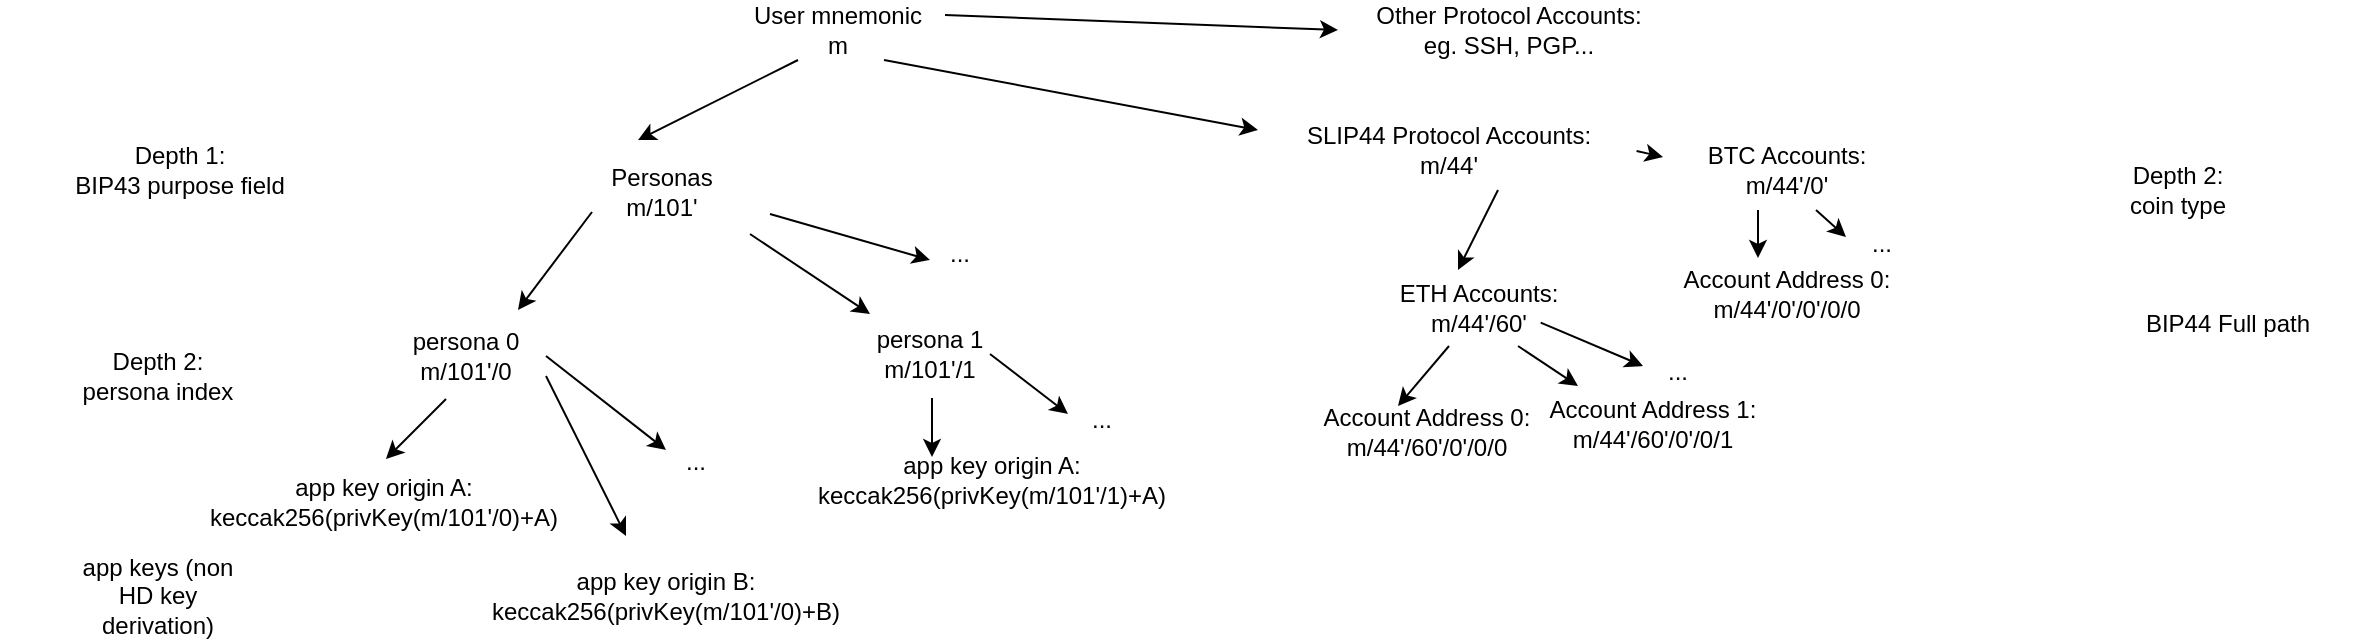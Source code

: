 <mxfile version="12.4.1" type="github" pages="1">
  <diagram id="ISyL4yHJs07onBC1n71A" name="Page-1">
    <mxGraphModel dx="1706" dy="427" grid="1" gridSize="10" guides="1" tooltips="1" connect="1" arrows="1" fold="1" page="1" pageScale="1" pageWidth="827" pageHeight="1169" math="0" shadow="0">
      <root>
        <mxCell id="0"/>
        <mxCell id="1" parent="0"/>
        <mxCell id="QJqyBKiQk6toEM_sH1T4-1" value="User mnemonic&lt;br&gt;m" style="text;html=1;strokeColor=none;fillColor=none;align=center;verticalAlign=middle;whiteSpace=wrap;rounded=0;" vertex="1" parent="1">
          <mxGeometry x="320" y="10" width="140" height="20" as="geometry"/>
        </mxCell>
        <mxCell id="QJqyBKiQk6toEM_sH1T4-2" value="" style="endArrow=classic;html=1;" edge="1" parent="1">
          <mxGeometry width="50" height="50" relative="1" as="geometry">
            <mxPoint x="370" y="35" as="sourcePoint"/>
            <mxPoint x="290" y="75" as="targetPoint"/>
          </mxGeometry>
        </mxCell>
        <mxCell id="QJqyBKiQk6toEM_sH1T4-3" value="Personas&lt;br&gt;m/101&#39;" style="text;html=1;strokeColor=none;fillColor=none;align=center;verticalAlign=middle;whiteSpace=wrap;rounded=0;" vertex="1" parent="1">
          <mxGeometry x="232" y="91" width="140" height="20" as="geometry"/>
        </mxCell>
        <mxCell id="QJqyBKiQk6toEM_sH1T4-4" value="" style="endArrow=classic;html=1;exitX=0.25;exitY=1;exitDx=0;exitDy=0;" edge="1" parent="1" source="QJqyBKiQk6toEM_sH1T4-3">
          <mxGeometry width="50" height="50" relative="1" as="geometry">
            <mxPoint x="282" y="134" as="sourcePoint"/>
            <mxPoint x="230" y="160" as="targetPoint"/>
          </mxGeometry>
        </mxCell>
        <mxCell id="QJqyBKiQk6toEM_sH1T4-5" value="persona 0&lt;br&gt;m/101&#39;/0" style="text;html=1;strokeColor=none;fillColor=none;align=center;verticalAlign=middle;whiteSpace=wrap;rounded=0;" vertex="1" parent="1">
          <mxGeometry x="134" y="173" width="140" height="20" as="geometry"/>
        </mxCell>
        <mxCell id="QJqyBKiQk6toEM_sH1T4-6" value="app key origin A:&lt;br&gt;keccak256(privKey(m/101&#39;/0)+A)" style="text;html=1;strokeColor=none;fillColor=none;align=center;verticalAlign=middle;whiteSpace=wrap;rounded=0;" vertex="1" parent="1">
          <mxGeometry x="93" y="246" width="140" height="20" as="geometry"/>
        </mxCell>
        <mxCell id="QJqyBKiQk6toEM_sH1T4-7" value="" style="endArrow=classic;html=1;" edge="1" parent="1">
          <mxGeometry width="50" height="50" relative="1" as="geometry">
            <mxPoint x="194" y="204.5" as="sourcePoint"/>
            <mxPoint x="164" y="234.5" as="targetPoint"/>
          </mxGeometry>
        </mxCell>
        <mxCell id="QJqyBKiQk6toEM_sH1T4-8" value="Depth 1: &lt;br&gt;BIP43 purpose field" style="text;html=1;strokeColor=none;fillColor=none;align=center;verticalAlign=middle;whiteSpace=wrap;rounded=0;" vertex="1" parent="1">
          <mxGeometry x="-29" y="80" width="180" height="20" as="geometry"/>
        </mxCell>
        <mxCell id="QJqyBKiQk6toEM_sH1T4-9" value="Depth 2:&lt;br&gt;persona index" style="text;html=1;strokeColor=none;fillColor=none;align=center;verticalAlign=middle;whiteSpace=wrap;rounded=0;" vertex="1" parent="1">
          <mxGeometry x="10" y="183" width="80" height="20" as="geometry"/>
        </mxCell>
        <mxCell id="QJqyBKiQk6toEM_sH1T4-10" value="" style="endArrow=classic;html=1;" edge="1" parent="1">
          <mxGeometry width="50" height="50" relative="1" as="geometry">
            <mxPoint x="244" y="193" as="sourcePoint"/>
            <mxPoint x="284" y="273" as="targetPoint"/>
          </mxGeometry>
        </mxCell>
        <mxCell id="QJqyBKiQk6toEM_sH1T4-11" value="app key origin B:&lt;br&gt;keccak256(privKey(m/101&#39;/0)+B)" style="text;html=1;strokeColor=none;fillColor=none;align=center;verticalAlign=middle;whiteSpace=wrap;rounded=0;" vertex="1" parent="1">
          <mxGeometry x="234" y="293" width="140" height="20" as="geometry"/>
        </mxCell>
        <mxCell id="QJqyBKiQk6toEM_sH1T4-12" value="" style="endArrow=classic;html=1;" edge="1" parent="1">
          <mxGeometry width="50" height="50" relative="1" as="geometry">
            <mxPoint x="346" y="122" as="sourcePoint"/>
            <mxPoint x="406" y="162" as="targetPoint"/>
          </mxGeometry>
        </mxCell>
        <mxCell id="QJqyBKiQk6toEM_sH1T4-13" value="persona 1&lt;br&gt;m/101&#39;/1" style="text;html=1;strokeColor=none;fillColor=none;align=center;verticalAlign=middle;whiteSpace=wrap;rounded=0;" vertex="1" parent="1">
          <mxGeometry x="366" y="172" width="140" height="20" as="geometry"/>
        </mxCell>
        <mxCell id="QJqyBKiQk6toEM_sH1T4-14" value="" style="endArrow=classic;html=1;" edge="1" parent="1">
          <mxGeometry width="50" height="50" relative="1" as="geometry">
            <mxPoint x="244" y="183" as="sourcePoint"/>
            <mxPoint x="304" y="230" as="targetPoint"/>
          </mxGeometry>
        </mxCell>
        <mxCell id="QJqyBKiQk6toEM_sH1T4-15" value="..." style="text;html=1;strokeColor=none;fillColor=none;align=center;verticalAlign=middle;whiteSpace=wrap;rounded=0;" vertex="1" parent="1">
          <mxGeometry x="304" y="226" width="30" height="20" as="geometry"/>
        </mxCell>
        <mxCell id="QJqyBKiQk6toEM_sH1T4-16" value="" style="endArrow=classic;html=1;" edge="1" parent="1">
          <mxGeometry width="50" height="50" relative="1" as="geometry">
            <mxPoint x="356" y="112" as="sourcePoint"/>
            <mxPoint x="436" y="135" as="targetPoint"/>
          </mxGeometry>
        </mxCell>
        <mxCell id="QJqyBKiQk6toEM_sH1T4-17" value="..." style="text;html=1;strokeColor=none;fillColor=none;align=center;verticalAlign=middle;whiteSpace=wrap;rounded=0;" vertex="1" parent="1">
          <mxGeometry x="436" y="122" width="30" height="20" as="geometry"/>
        </mxCell>
        <mxCell id="QJqyBKiQk6toEM_sH1T4-18" value="app key origin A:&lt;br&gt;keccak256(privKey(m/101&#39;/1)+A)" style="text;html=1;strokeColor=none;fillColor=none;align=center;verticalAlign=middle;whiteSpace=wrap;rounded=0;" vertex="1" parent="1">
          <mxGeometry x="397" y="235" width="140" height="20" as="geometry"/>
        </mxCell>
        <mxCell id="QJqyBKiQk6toEM_sH1T4-19" value="" style="endArrow=classic;html=1;" edge="1" parent="1">
          <mxGeometry width="50" height="50" relative="1" as="geometry">
            <mxPoint x="437" y="204" as="sourcePoint"/>
            <mxPoint x="437" y="233.5" as="targetPoint"/>
          </mxGeometry>
        </mxCell>
        <mxCell id="QJqyBKiQk6toEM_sH1T4-20" value="" style="endArrow=classic;html=1;" edge="1" parent="1">
          <mxGeometry width="50" height="50" relative="1" as="geometry">
            <mxPoint x="466" y="182" as="sourcePoint"/>
            <mxPoint x="505" y="212" as="targetPoint"/>
          </mxGeometry>
        </mxCell>
        <mxCell id="QJqyBKiQk6toEM_sH1T4-21" value="..." style="text;html=1;strokeColor=none;fillColor=none;align=center;verticalAlign=middle;whiteSpace=wrap;rounded=0;" vertex="1" parent="1">
          <mxGeometry x="507" y="205" width="30" height="20" as="geometry"/>
        </mxCell>
        <mxCell id="QJqyBKiQk6toEM_sH1T4-22" value="app keys (non HD key derivation)" style="text;html=1;strokeColor=none;fillColor=none;align=center;verticalAlign=middle;whiteSpace=wrap;rounded=0;" vertex="1" parent="1">
          <mxGeometry x="10" y="293" width="80" height="20" as="geometry"/>
        </mxCell>
        <mxCell id="QJqyBKiQk6toEM_sH1T4-23" value="" style="endArrow=classic;html=1;" edge="1" parent="1">
          <mxGeometry width="50" height="50" relative="1" as="geometry">
            <mxPoint x="413" y="35" as="sourcePoint"/>
            <mxPoint x="600" y="70" as="targetPoint"/>
          </mxGeometry>
        </mxCell>
        <mxCell id="QJqyBKiQk6toEM_sH1T4-24" value="SLIP44 Protocol Accounts:&lt;br&gt;m/44&#39;" style="text;html=1;strokeColor=none;fillColor=none;align=center;verticalAlign=middle;whiteSpace=wrap;rounded=0;" vertex="1" parent="1">
          <mxGeometry x="611" y="70" width="169" height="20" as="geometry"/>
        </mxCell>
        <mxCell id="QJqyBKiQk6toEM_sH1T4-25" value="" style="endArrow=classic;html=1;" edge="1" parent="1">
          <mxGeometry width="50" height="50" relative="1" as="geometry">
            <mxPoint x="720" y="100" as="sourcePoint"/>
            <mxPoint x="700" y="140" as="targetPoint"/>
          </mxGeometry>
        </mxCell>
        <mxCell id="QJqyBKiQk6toEM_sH1T4-26" value="ETH Accounts:&lt;br&gt;m/44&#39;/60&#39;" style="text;html=1;strokeColor=none;fillColor=none;align=center;verticalAlign=middle;whiteSpace=wrap;rounded=0;" vertex="1" parent="1">
          <mxGeometry x="625.5" y="148.5" width="169" height="20" as="geometry"/>
        </mxCell>
        <mxCell id="QJqyBKiQk6toEM_sH1T4-27" value="" style="endArrow=classic;html=1;" edge="1" parent="1">
          <mxGeometry width="50" height="50" relative="1" as="geometry">
            <mxPoint x="695.5" y="178" as="sourcePoint"/>
            <mxPoint x="670" y="208" as="targetPoint"/>
          </mxGeometry>
        </mxCell>
        <mxCell id="QJqyBKiQk6toEM_sH1T4-28" value="Account Address 0:&lt;br&gt;m/44&#39;/60&#39;/0&#39;/0/0" style="text;html=1;strokeColor=none;fillColor=none;align=center;verticalAlign=middle;whiteSpace=wrap;rounded=0;" vertex="1" parent="1">
          <mxGeometry x="600" y="211" width="169" height="20" as="geometry"/>
        </mxCell>
        <mxCell id="QJqyBKiQk6toEM_sH1T4-29" value="" style="endArrow=classic;html=1;" edge="1" parent="1">
          <mxGeometry width="50" height="50" relative="1" as="geometry">
            <mxPoint x="730" y="178" as="sourcePoint"/>
            <mxPoint x="760" y="198" as="targetPoint"/>
          </mxGeometry>
        </mxCell>
        <mxCell id="QJqyBKiQk6toEM_sH1T4-30" value="Account Address 1:&lt;br&gt;m/44&#39;/60&#39;/0&#39;/0/1" style="text;html=1;strokeColor=none;fillColor=none;align=center;verticalAlign=middle;whiteSpace=wrap;rounded=0;" vertex="1" parent="1">
          <mxGeometry x="712.5" y="207" width="169" height="20" as="geometry"/>
        </mxCell>
        <mxCell id="QJqyBKiQk6toEM_sH1T4-31" value="" style="endArrow=classic;html=1;exitX=0.718;exitY=0.917;exitDx=0;exitDy=0;exitPerimeter=0;" edge="1" parent="1">
          <mxGeometry width="50" height="50" relative="1" as="geometry">
            <mxPoint x="741.342" y="166.34" as="sourcePoint"/>
            <mxPoint x="792.5" y="188" as="targetPoint"/>
          </mxGeometry>
        </mxCell>
        <mxCell id="QJqyBKiQk6toEM_sH1T4-32" value="..." style="text;html=1;strokeColor=none;fillColor=none;align=center;verticalAlign=middle;whiteSpace=wrap;rounded=0;" vertex="1" parent="1">
          <mxGeometry x="794.5" y="181" width="30" height="20" as="geometry"/>
        </mxCell>
        <mxCell id="QJqyBKiQk6toEM_sH1T4-33" value="" style="endArrow=classic;html=1;exitX=0.055;exitY=0.023;exitDx=0;exitDy=0;exitPerimeter=0;" edge="1" parent="1" source="QJqyBKiQk6toEM_sH1T4-34">
          <mxGeometry width="50" height="50" relative="1" as="geometry">
            <mxPoint x="822.5" y="43.5" as="sourcePoint"/>
            <mxPoint x="802.5" y="83.5" as="targetPoint"/>
          </mxGeometry>
        </mxCell>
        <mxCell id="QJqyBKiQk6toEM_sH1T4-34" value="BTC Accounts:&lt;br&gt;m/44&#39;/0&#39;" style="text;html=1;strokeColor=none;fillColor=none;align=center;verticalAlign=middle;whiteSpace=wrap;rounded=0;" vertex="1" parent="1">
          <mxGeometry x="780" y="80" width="169" height="20" as="geometry"/>
        </mxCell>
        <mxCell id="QJqyBKiQk6toEM_sH1T4-36" value="" style="endArrow=classic;html=1;" edge="1" parent="1">
          <mxGeometry width="50" height="50" relative="1" as="geometry">
            <mxPoint x="850" y="110" as="sourcePoint"/>
            <mxPoint x="850" y="134" as="targetPoint"/>
          </mxGeometry>
        </mxCell>
        <mxCell id="QJqyBKiQk6toEM_sH1T4-37" value="Account Address 0:&lt;br&gt;m/44&#39;/0&#39;/0&#39;/0/0" style="text;html=1;strokeColor=none;fillColor=none;align=center;verticalAlign=middle;whiteSpace=wrap;rounded=0;" vertex="1" parent="1">
          <mxGeometry x="780" y="142" width="169" height="20" as="geometry"/>
        </mxCell>
        <mxCell id="QJqyBKiQk6toEM_sH1T4-38" value="" style="endArrow=classic;html=1;" edge="1" parent="1">
          <mxGeometry width="50" height="50" relative="1" as="geometry">
            <mxPoint x="879" y="110" as="sourcePoint"/>
            <mxPoint x="894" y="123.5" as="targetPoint"/>
          </mxGeometry>
        </mxCell>
        <mxCell id="QJqyBKiQk6toEM_sH1T4-39" value="..." style="text;html=1;strokeColor=none;fillColor=none;align=center;verticalAlign=middle;whiteSpace=wrap;rounded=0;" vertex="1" parent="1">
          <mxGeometry x="897" y="116.5" width="30" height="20" as="geometry"/>
        </mxCell>
        <mxCell id="QJqyBKiQk6toEM_sH1T4-42" value="Depth 2:&lt;br&gt;coin type" style="text;html=1;strokeColor=none;fillColor=none;align=center;verticalAlign=middle;whiteSpace=wrap;rounded=0;" vertex="1" parent="1">
          <mxGeometry x="1020" y="90" width="80" height="20" as="geometry"/>
        </mxCell>
        <mxCell id="QJqyBKiQk6toEM_sH1T4-43" value="BIP44 Full path" style="text;html=1;strokeColor=none;fillColor=none;align=center;verticalAlign=middle;whiteSpace=wrap;rounded=0;" vertex="1" parent="1">
          <mxGeometry x="1020" y="156.5" width="130" height="20" as="geometry"/>
        </mxCell>
        <mxCell id="QJqyBKiQk6toEM_sH1T4-46" value="" style="endArrow=classic;html=1;" edge="1" parent="1">
          <mxGeometry width="50" height="50" relative="1" as="geometry">
            <mxPoint x="443.5" y="12.5" as="sourcePoint"/>
            <mxPoint x="640" y="20" as="targetPoint"/>
          </mxGeometry>
        </mxCell>
        <mxCell id="QJqyBKiQk6toEM_sH1T4-47" value="Other Protocol Accounts:&lt;br&gt;eg. SSH, PGP..." style="text;html=1;strokeColor=none;fillColor=none;align=center;verticalAlign=middle;whiteSpace=wrap;rounded=0;" vertex="1" parent="1">
          <mxGeometry x="640.5" y="10" width="169" height="20" as="geometry"/>
        </mxCell>
      </root>
    </mxGraphModel>
  </diagram>
</mxfile>
